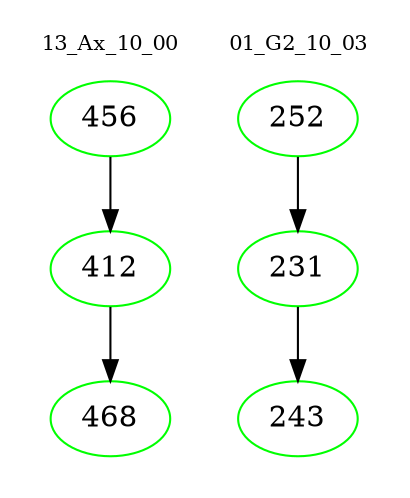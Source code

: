 digraph{
subgraph cluster_0 {
color = white
label = "13_Ax_10_00";
fontsize=10;
T0_456 [label="456", color="green"]
T0_456 -> T0_412 [color="black"]
T0_412 [label="412", color="green"]
T0_412 -> T0_468 [color="black"]
T0_468 [label="468", color="green"]
}
subgraph cluster_1 {
color = white
label = "01_G2_10_03";
fontsize=10;
T1_252 [label="252", color="green"]
T1_252 -> T1_231 [color="black"]
T1_231 [label="231", color="green"]
T1_231 -> T1_243 [color="black"]
T1_243 [label="243", color="green"]
}
}
